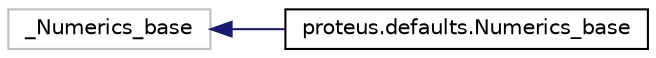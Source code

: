 digraph "Graphical Class Hierarchy"
{
 // LATEX_PDF_SIZE
  edge [fontname="Helvetica",fontsize="10",labelfontname="Helvetica",labelfontsize="10"];
  node [fontname="Helvetica",fontsize="10",shape=record];
  rankdir="LR";
  Node387 [label="_Numerics_base",height=0.2,width=0.4,color="grey75", fillcolor="white", style="filled",tooltip=" "];
  Node387 -> Node0 [dir="back",color="midnightblue",fontsize="10",style="solid",fontname="Helvetica"];
  Node0 [label="proteus.defaults.Numerics_base",height=0.2,width=0.4,color="black", fillcolor="white", style="filled",URL="$d7/dc9/classproteus_1_1defaults_1_1Numerics__base.html",tooltip=" "];
}
